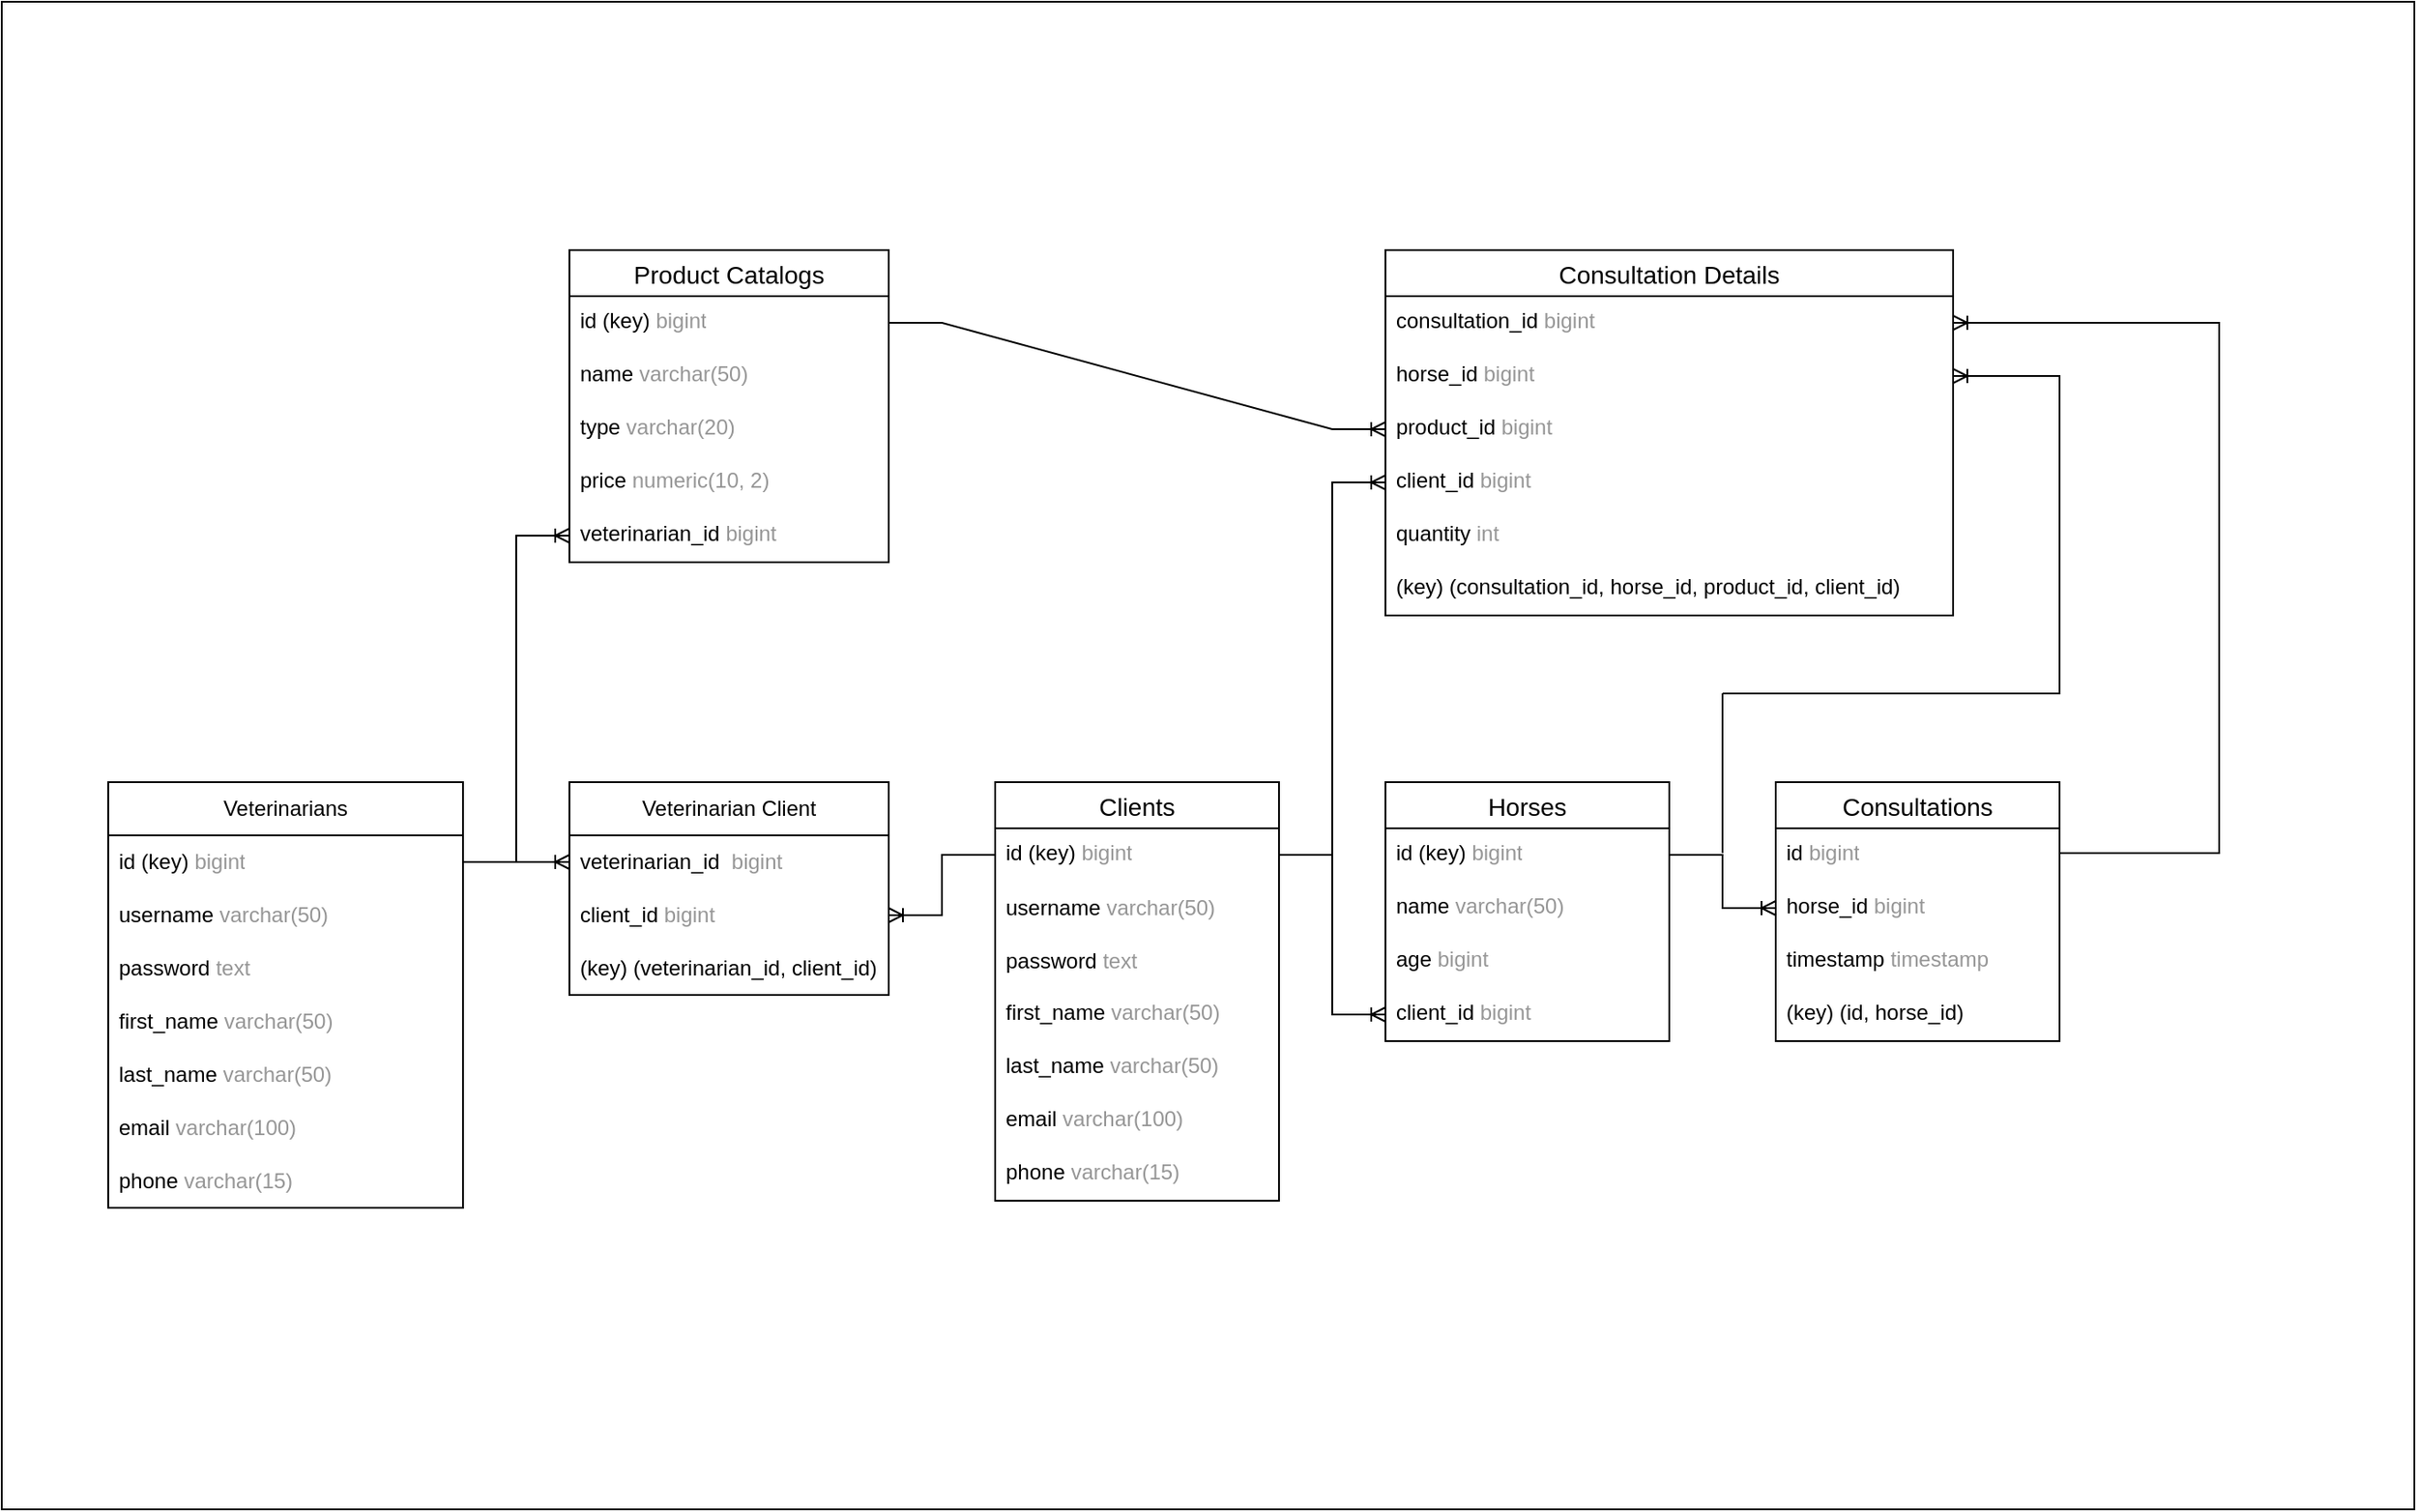 <mxfile version="26.0.16">
  <diagram name="Page-1" id="a7904f86-f2b4-8e86-fa97-74104820619b">
    <mxGraphModel dx="2057" dy="1309" grid="1" gridSize="10" guides="1" tooltips="1" connect="1" arrows="1" fold="1" page="1" pageScale="1" pageWidth="1100" pageHeight="850" background="#FFFFFF" math="0" shadow="0">
      <root>
        <mxCell id="0" />
        <mxCell id="1" parent="0" />
        <mxCell id="0PUOpv4q3WC7BL36jvcQ-1" value="" style="rounded=0;whiteSpace=wrap;html=1;" parent="1" vertex="1">
          <mxGeometry x="-1100" y="-850" width="1360" height="850" as="geometry" />
        </mxCell>
        <mxCell id="CKcXtdMAVw7ahf70taSX-3" value="Veterinarians" style="swimlane;fontStyle=0;childLayout=stackLayout;horizontal=1;startSize=30;horizontalStack=0;resizeParent=1;resizeParentMax=0;resizeLast=0;collapsible=1;marginBottom=0;whiteSpace=wrap;html=1;" parent="1" vertex="1">
          <mxGeometry x="-1040" y="-410" width="200" height="240" as="geometry" />
        </mxCell>
        <mxCell id="CKcXtdMAVw7ahf70taSX-4" value="id (key)&amp;nbsp;&lt;span style=&quot;color: rgb(150, 150, 150);&quot;&gt;bigint&lt;/span&gt;" style="text;strokeColor=none;fillColor=none;align=left;verticalAlign=middle;spacingLeft=4;spacingRight=4;overflow=hidden;points=[[0,0.5],[1,0.5]];portConstraint=eastwest;rotatable=0;whiteSpace=wrap;html=1;" parent="CKcXtdMAVw7ahf70taSX-3" vertex="1">
          <mxGeometry y="30" width="200" height="30" as="geometry" />
        </mxCell>
        <mxCell id="CKcXtdMAVw7ahf70taSX-5" value="username&amp;nbsp;&lt;span style=&quot;caret-color: rgb(150, 150, 150); color: rgb(150, 150, 150);&quot;&gt;varchar(50)&lt;/span&gt;" style="text;strokeColor=none;fillColor=none;align=left;verticalAlign=middle;spacingLeft=4;spacingRight=4;overflow=hidden;points=[[0,0.5],[1,0.5]];portConstraint=eastwest;rotatable=0;whiteSpace=wrap;html=1;" parent="CKcXtdMAVw7ahf70taSX-3" vertex="1">
          <mxGeometry y="60" width="200" height="30" as="geometry" />
        </mxCell>
        <mxCell id="CKcXtdMAVw7ahf70taSX-6" value="password&amp;nbsp;&lt;span style=&quot;caret-color: rgb(150, 150, 150); color: rgb(150, 150, 150);&quot;&gt;text&lt;/span&gt;" style="text;strokeColor=none;fillColor=none;align=left;verticalAlign=middle;spacingLeft=4;spacingRight=4;overflow=hidden;points=[[0,0.5],[1,0.5]];portConstraint=eastwest;rotatable=0;whiteSpace=wrap;html=1;" parent="CKcXtdMAVw7ahf70taSX-3" vertex="1">
          <mxGeometry y="90" width="200" height="30" as="geometry" />
        </mxCell>
        <mxCell id="CKcXtdMAVw7ahf70taSX-13" value="first_name&amp;nbsp;&lt;span style=&quot;caret-color: rgb(150, 150, 150); color: rgb(150, 150, 150);&quot;&gt;varchar(50)&lt;/span&gt;" style="text;strokeColor=none;fillColor=none;align=left;verticalAlign=middle;spacingLeft=4;spacingRight=4;overflow=hidden;points=[[0,0.5],[1,0.5]];portConstraint=eastwest;rotatable=0;whiteSpace=wrap;html=1;" parent="CKcXtdMAVw7ahf70taSX-3" vertex="1">
          <mxGeometry y="120" width="200" height="30" as="geometry" />
        </mxCell>
        <mxCell id="CKcXtdMAVw7ahf70taSX-14" value="last_name&amp;nbsp;&lt;span style=&quot;caret-color: rgb(150, 150, 150); color: rgb(150, 150, 150);&quot;&gt;varchar(50)&lt;/span&gt;" style="text;strokeColor=none;fillColor=none;align=left;verticalAlign=middle;spacingLeft=4;spacingRight=4;overflow=hidden;points=[[0,0.5],[1,0.5]];portConstraint=eastwest;rotatable=0;whiteSpace=wrap;html=1;" parent="CKcXtdMAVw7ahf70taSX-3" vertex="1">
          <mxGeometry y="150" width="200" height="30" as="geometry" />
        </mxCell>
        <mxCell id="CKcXtdMAVw7ahf70taSX-15" value="email&amp;nbsp;&lt;span style=&quot;caret-color: rgb(150, 150, 150); color: rgb(150, 150, 150);&quot;&gt;varchar(100)&lt;/span&gt;" style="text;strokeColor=none;fillColor=none;align=left;verticalAlign=middle;spacingLeft=4;spacingRight=4;overflow=hidden;points=[[0,0.5],[1,0.5]];portConstraint=eastwest;rotatable=0;whiteSpace=wrap;html=1;" parent="CKcXtdMAVw7ahf70taSX-3" vertex="1">
          <mxGeometry y="180" width="200" height="30" as="geometry" />
        </mxCell>
        <mxCell id="CKcXtdMAVw7ahf70taSX-16" value="phone&amp;nbsp;&lt;span style=&quot;caret-color: rgb(150, 150, 150); color: rgb(150, 150, 150);&quot;&gt;varchar(15)&lt;/span&gt;" style="text;strokeColor=none;fillColor=none;align=left;verticalAlign=middle;spacingLeft=4;spacingRight=4;overflow=hidden;points=[[0,0.5],[1,0.5]];portConstraint=eastwest;rotatable=0;whiteSpace=wrap;html=1;" parent="CKcXtdMAVw7ahf70taSX-3" vertex="1">
          <mxGeometry y="210" width="200" height="30" as="geometry" />
        </mxCell>
        <mxCell id="CKcXtdMAVw7ahf70taSX-17" value="Clients" style="swimlane;fontStyle=0;childLayout=stackLayout;horizontal=1;startSize=26;horizontalStack=0;resizeParent=1;resizeParentMax=0;resizeLast=0;collapsible=1;marginBottom=0;align=center;fontSize=14;" parent="1" vertex="1">
          <mxGeometry x="-540" y="-410" width="160" height="236" as="geometry" />
        </mxCell>
        <mxCell id="CKcXtdMAVw7ahf70taSX-18" value="id (key)&amp;nbsp;&lt;span style=&quot;caret-color: rgb(150, 150, 150); color: rgb(150, 150, 150);&quot;&gt;bigint&lt;/span&gt;" style="text;strokeColor=none;fillColor=none;spacingLeft=4;spacingRight=4;overflow=hidden;rotatable=0;points=[[0,0.5],[1,0.5]];portConstraint=eastwest;fontSize=12;whiteSpace=wrap;html=1;" parent="CKcXtdMAVw7ahf70taSX-17" vertex="1">
          <mxGeometry y="26" width="160" height="30" as="geometry" />
        </mxCell>
        <mxCell id="CKcXtdMAVw7ahf70taSX-120" value="username&amp;nbsp;&lt;span style=&quot;caret-color: rgb(150, 150, 150); color: rgb(150, 150, 150);&quot;&gt;varchar(50)&lt;/span&gt;" style="text;strokeColor=none;fillColor=none;align=left;verticalAlign=middle;spacingLeft=4;spacingRight=4;overflow=hidden;points=[[0,0.5],[1,0.5]];portConstraint=eastwest;rotatable=0;whiteSpace=wrap;html=1;" parent="CKcXtdMAVw7ahf70taSX-17" vertex="1">
          <mxGeometry y="56" width="160" height="30" as="geometry" />
        </mxCell>
        <mxCell id="CKcXtdMAVw7ahf70taSX-121" value="password&amp;nbsp;&lt;span style=&quot;caret-color: rgb(150, 150, 150); color: rgb(150, 150, 150);&quot;&gt;text&lt;/span&gt;" style="text;strokeColor=none;fillColor=none;align=left;verticalAlign=middle;spacingLeft=4;spacingRight=4;overflow=hidden;points=[[0,0.5],[1,0.5]];portConstraint=eastwest;rotatable=0;whiteSpace=wrap;html=1;" parent="CKcXtdMAVw7ahf70taSX-17" vertex="1">
          <mxGeometry y="86" width="160" height="30" as="geometry" />
        </mxCell>
        <mxCell id="CKcXtdMAVw7ahf70taSX-19" value="first_name&amp;nbsp;&lt;span style=&quot;caret-color: rgb(150, 150, 150); color: rgb(150, 150, 150);&quot;&gt;varchar(50)&lt;/span&gt;" style="text;strokeColor=none;fillColor=none;spacingLeft=4;spacingRight=4;overflow=hidden;rotatable=0;points=[[0,0.5],[1,0.5]];portConstraint=eastwest;fontSize=12;whiteSpace=wrap;html=1;" parent="CKcXtdMAVw7ahf70taSX-17" vertex="1">
          <mxGeometry y="116" width="160" height="30" as="geometry" />
        </mxCell>
        <mxCell id="CKcXtdMAVw7ahf70taSX-20" value="last_name&amp;nbsp;&lt;span style=&quot;caret-color: rgb(150, 150, 150); color: rgb(150, 150, 150);&quot;&gt;varchar(50)&lt;/span&gt;" style="text;strokeColor=none;fillColor=none;spacingLeft=4;spacingRight=4;overflow=hidden;rotatable=0;points=[[0,0.5],[1,0.5]];portConstraint=eastwest;fontSize=12;whiteSpace=wrap;html=1;" parent="CKcXtdMAVw7ahf70taSX-17" vertex="1">
          <mxGeometry y="146" width="160" height="30" as="geometry" />
        </mxCell>
        <mxCell id="CKcXtdMAVw7ahf70taSX-22" value="email&amp;nbsp;&lt;span style=&quot;caret-color: rgb(150, 150, 150); color: rgb(150, 150, 150);&quot;&gt;varchar(100)&lt;/span&gt;" style="text;strokeColor=none;fillColor=none;spacingLeft=4;spacingRight=4;overflow=hidden;rotatable=0;points=[[0,0.5],[1,0.5]];portConstraint=eastwest;fontSize=12;whiteSpace=wrap;html=1;" parent="CKcXtdMAVw7ahf70taSX-17" vertex="1">
          <mxGeometry y="176" width="160" height="30" as="geometry" />
        </mxCell>
        <mxCell id="CKcXtdMAVw7ahf70taSX-23" value="phone&amp;nbsp;&lt;span style=&quot;caret-color: rgb(150, 150, 150); color: rgb(150, 150, 150);&quot;&gt;varchar(15)&lt;/span&gt;" style="text;strokeColor=none;fillColor=none;spacingLeft=4;spacingRight=4;overflow=hidden;rotatable=0;points=[[0,0.5],[1,0.5]];portConstraint=eastwest;fontSize=12;whiteSpace=wrap;html=1;" parent="CKcXtdMAVw7ahf70taSX-17" vertex="1">
          <mxGeometry y="206" width="160" height="30" as="geometry" />
        </mxCell>
        <mxCell id="CKcXtdMAVw7ahf70taSX-25" value="Horses" style="swimlane;fontStyle=0;childLayout=stackLayout;horizontal=1;startSize=26;horizontalStack=0;resizeParent=1;resizeParentMax=0;resizeLast=0;collapsible=1;marginBottom=0;align=center;fontSize=14;" parent="1" vertex="1">
          <mxGeometry x="-320" y="-410" width="160" height="146" as="geometry">
            <mxRectangle x="280" y="-380" width="80" height="30" as="alternateBounds" />
          </mxGeometry>
        </mxCell>
        <mxCell id="CKcXtdMAVw7ahf70taSX-26" value="id (key)&amp;nbsp;&lt;span style=&quot;caret-color: rgb(150, 150, 150); color: rgb(150, 150, 150);&quot;&gt;bigint&lt;/span&gt;" style="text;strokeColor=none;fillColor=none;spacingLeft=4;spacingRight=4;overflow=hidden;rotatable=0;points=[[0,0.5],[1,0.5]];portConstraint=eastwest;fontSize=12;whiteSpace=wrap;html=1;" parent="CKcXtdMAVw7ahf70taSX-25" vertex="1">
          <mxGeometry y="26" width="160" height="30" as="geometry" />
        </mxCell>
        <mxCell id="CKcXtdMAVw7ahf70taSX-27" value="name&amp;nbsp;&lt;span style=&quot;caret-color: rgb(150, 150, 150); color: rgb(150, 150, 150);&quot;&gt;varchar(50)&lt;/span&gt;" style="text;strokeColor=none;fillColor=none;spacingLeft=4;spacingRight=4;overflow=hidden;rotatable=0;points=[[0,0.5],[1,0.5]];portConstraint=eastwest;fontSize=12;whiteSpace=wrap;html=1;" parent="CKcXtdMAVw7ahf70taSX-25" vertex="1">
          <mxGeometry y="56" width="160" height="30" as="geometry" />
        </mxCell>
        <mxCell id="CKcXtdMAVw7ahf70taSX-28" value="age&amp;nbsp;&lt;span style=&quot;caret-color: rgb(150, 150, 150); color: rgb(150, 150, 150);&quot;&gt;bigint&lt;/span&gt;" style="text;strokeColor=none;fillColor=none;spacingLeft=4;spacingRight=4;overflow=hidden;rotatable=0;points=[[0,0.5],[1,0.5]];portConstraint=eastwest;fontSize=12;whiteSpace=wrap;html=1;" parent="CKcXtdMAVw7ahf70taSX-25" vertex="1">
          <mxGeometry y="86" width="160" height="30" as="geometry" />
        </mxCell>
        <mxCell id="CKcXtdMAVw7ahf70taSX-29" value="client_id&amp;nbsp;&lt;span style=&quot;caret-color: rgb(150, 150, 150); color: rgb(150, 150, 150);&quot;&gt;bigint&lt;/span&gt;" style="text;strokeColor=none;fillColor=none;spacingLeft=4;spacingRight=4;overflow=hidden;rotatable=0;points=[[0,0.5],[1,0.5]];portConstraint=eastwest;fontSize=12;whiteSpace=wrap;html=1;" parent="CKcXtdMAVw7ahf70taSX-25" vertex="1">
          <mxGeometry y="116" width="160" height="30" as="geometry" />
        </mxCell>
        <mxCell id="CKcXtdMAVw7ahf70taSX-32" value="Consultations" style="swimlane;fontStyle=0;childLayout=stackLayout;horizontal=1;startSize=26;horizontalStack=0;resizeParent=1;resizeParentMax=0;resizeLast=0;collapsible=1;marginBottom=0;align=center;fontSize=14;" parent="1" vertex="1">
          <mxGeometry x="-100" y="-410" width="160" height="146" as="geometry" />
        </mxCell>
        <mxCell id="CKcXtdMAVw7ahf70taSX-33" value="id&amp;nbsp;&lt;span style=&quot;caret-color: rgb(150, 150, 150); color: rgb(150, 150, 150);&quot;&gt;bigint&lt;/span&gt;" style="text;strokeColor=none;fillColor=none;spacingLeft=4;spacingRight=4;overflow=hidden;rotatable=0;points=[[0,0.5],[1,0.5]];portConstraint=eastwest;fontSize=12;whiteSpace=wrap;html=1;" parent="CKcXtdMAVw7ahf70taSX-32" vertex="1">
          <mxGeometry y="26" width="160" height="30" as="geometry" />
        </mxCell>
        <mxCell id="CKcXtdMAVw7ahf70taSX-34" value="horse_id&amp;nbsp;&lt;span style=&quot;caret-color: rgb(150, 150, 150); color: rgb(150, 150, 150);&quot;&gt;bigint&lt;/span&gt;" style="text;strokeColor=none;fillColor=none;spacingLeft=4;spacingRight=4;overflow=hidden;rotatable=0;points=[[0,0.5],[1,0.5]];portConstraint=eastwest;fontSize=12;whiteSpace=wrap;html=1;" parent="CKcXtdMAVw7ahf70taSX-32" vertex="1">
          <mxGeometry y="56" width="160" height="30" as="geometry" />
        </mxCell>
        <mxCell id="CKcXtdMAVw7ahf70taSX-35" value="timestamp&amp;nbsp;&lt;span style=&quot;caret-color: rgb(150, 150, 150); color: rgb(150, 150, 150);&quot;&gt;timestamp&lt;/span&gt;" style="text;strokeColor=none;fillColor=none;spacingLeft=4;spacingRight=4;overflow=hidden;rotatable=0;points=[[0,0.5],[1,0.5]];portConstraint=eastwest;fontSize=12;whiteSpace=wrap;html=1;" parent="CKcXtdMAVw7ahf70taSX-32" vertex="1">
          <mxGeometry y="86" width="160" height="30" as="geometry" />
        </mxCell>
        <mxCell id="CKcXtdMAVw7ahf70taSX-36" value="(key)&amp;nbsp;(id, horse_id)" style="text;strokeColor=none;fillColor=none;spacingLeft=4;spacingRight=4;overflow=hidden;rotatable=0;points=[[0,0.5],[1,0.5]];portConstraint=eastwest;fontSize=12;whiteSpace=wrap;html=1;" parent="CKcXtdMAVw7ahf70taSX-32" vertex="1">
          <mxGeometry y="116" width="160" height="30" as="geometry" />
        </mxCell>
        <mxCell id="CKcXtdMAVw7ahf70taSX-43" value="Consultation Details" style="swimlane;fontStyle=0;childLayout=stackLayout;horizontal=1;startSize=26;horizontalStack=0;resizeParent=1;resizeParentMax=0;resizeLast=0;collapsible=1;marginBottom=0;align=center;fontSize=14;" parent="1" vertex="1">
          <mxGeometry x="-320" y="-710" width="320" height="206" as="geometry" />
        </mxCell>
        <mxCell id="CKcXtdMAVw7ahf70taSX-44" value="consultation_id&amp;nbsp;&lt;span style=&quot;caret-color: rgb(150, 150, 150); color: rgb(150, 150, 150);&quot;&gt;bigint&lt;/span&gt;" style="text;strokeColor=none;fillColor=none;spacingLeft=4;spacingRight=4;overflow=hidden;rotatable=0;points=[[0,0.5],[1,0.5]];portConstraint=eastwest;fontSize=12;whiteSpace=wrap;html=1;" parent="CKcXtdMAVw7ahf70taSX-43" vertex="1">
          <mxGeometry y="26" width="320" height="30" as="geometry" />
        </mxCell>
        <mxCell id="CKcXtdMAVw7ahf70taSX-45" value="horse_id&amp;nbsp;&lt;span style=&quot;caret-color: rgb(150, 150, 150); color: rgb(150, 150, 150);&quot;&gt;bigint&lt;/span&gt;" style="text;strokeColor=none;fillColor=none;spacingLeft=4;spacingRight=4;overflow=hidden;rotatable=0;points=[[0,0.5],[1,0.5]];portConstraint=eastwest;fontSize=12;whiteSpace=wrap;html=1;" parent="CKcXtdMAVw7ahf70taSX-43" vertex="1">
          <mxGeometry y="56" width="320" height="30" as="geometry" />
        </mxCell>
        <mxCell id="CKcXtdMAVw7ahf70taSX-49" value="product_id&amp;nbsp;&lt;span style=&quot;caret-color: rgb(150, 150, 150); color: rgb(150, 150, 150);&quot;&gt;bigint&lt;/span&gt;" style="text;strokeColor=none;fillColor=none;spacingLeft=4;spacingRight=4;overflow=hidden;rotatable=0;points=[[0,0.5],[1,0.5]];portConstraint=eastwest;fontSize=12;whiteSpace=wrap;html=1;" parent="CKcXtdMAVw7ahf70taSX-43" vertex="1">
          <mxGeometry y="86" width="320" height="30" as="geometry" />
        </mxCell>
        <mxCell id="CKcXtdMAVw7ahf70taSX-50" value="client_id&amp;nbsp;&lt;span style=&quot;caret-color: rgb(150, 150, 150); color: rgb(150, 150, 150);&quot;&gt;bigint&lt;/span&gt;" style="text;strokeColor=none;fillColor=none;spacingLeft=4;spacingRight=4;overflow=hidden;rotatable=0;points=[[0,0.5],[1,0.5]];portConstraint=eastwest;fontSize=12;whiteSpace=wrap;html=1;" parent="CKcXtdMAVw7ahf70taSX-43" vertex="1">
          <mxGeometry y="116" width="320" height="30" as="geometry" />
        </mxCell>
        <mxCell id="CKcXtdMAVw7ahf70taSX-52" value="quantity&amp;nbsp;&lt;span style=&quot;caret-color: rgb(150, 150, 150); color: rgb(150, 150, 150);&quot;&gt;int&lt;/span&gt;" style="text;strokeColor=none;fillColor=none;spacingLeft=4;spacingRight=4;overflow=hidden;rotatable=0;points=[[0,0.5],[1,0.5]];portConstraint=eastwest;fontSize=12;whiteSpace=wrap;html=1;" parent="CKcXtdMAVw7ahf70taSX-43" vertex="1">
          <mxGeometry y="146" width="320" height="30" as="geometry" />
        </mxCell>
        <mxCell id="CKcXtdMAVw7ahf70taSX-47" value="(key)&amp;nbsp;(consultation_id, horse_id, product_id, client_id)" style="text;strokeColor=none;fillColor=none;spacingLeft=4;spacingRight=4;overflow=hidden;rotatable=0;points=[[0,0.5],[1,0.5]];portConstraint=eastwest;fontSize=12;whiteSpace=wrap;html=1;" parent="CKcXtdMAVw7ahf70taSX-43" vertex="1">
          <mxGeometry y="176" width="320" height="30" as="geometry" />
        </mxCell>
        <mxCell id="CKcXtdMAVw7ahf70taSX-53" value="Product Catalogs" style="swimlane;fontStyle=0;childLayout=stackLayout;horizontal=1;startSize=26;horizontalStack=0;resizeParent=1;resizeParentMax=0;resizeLast=0;collapsible=1;marginBottom=0;align=center;fontSize=14;" parent="1" vertex="1">
          <mxGeometry x="-780" y="-710" width="180" height="176" as="geometry" />
        </mxCell>
        <mxCell id="CKcXtdMAVw7ahf70taSX-54" value="id (key)&amp;nbsp;&lt;span style=&quot;caret-color: rgb(150, 150, 150); color: rgb(150, 150, 150);&quot;&gt;bigint&lt;/span&gt;" style="text;strokeColor=none;fillColor=none;spacingLeft=4;spacingRight=4;overflow=hidden;rotatable=0;points=[[0,0.5],[1,0.5]];portConstraint=eastwest;fontSize=12;whiteSpace=wrap;html=1;" parent="CKcXtdMAVw7ahf70taSX-53" vertex="1">
          <mxGeometry y="26" width="180" height="30" as="geometry" />
        </mxCell>
        <mxCell id="CKcXtdMAVw7ahf70taSX-55" value="name&amp;nbsp;&lt;span style=&quot;caret-color: rgb(150, 150, 150); color: rgb(150, 150, 150);&quot;&gt;varchar(50)&lt;/span&gt;" style="text;strokeColor=none;fillColor=none;spacingLeft=4;spacingRight=4;overflow=hidden;rotatable=0;points=[[0,0.5],[1,0.5]];portConstraint=eastwest;fontSize=12;whiteSpace=wrap;html=1;" parent="CKcXtdMAVw7ahf70taSX-53" vertex="1">
          <mxGeometry y="56" width="180" height="30" as="geometry" />
        </mxCell>
        <mxCell id="CKcXtdMAVw7ahf70taSX-56" value="type&amp;nbsp;&lt;span style=&quot;caret-color: rgb(150, 150, 150); color: rgb(150, 150, 150);&quot;&gt;varchar(20)&lt;/span&gt;" style="text;strokeColor=none;fillColor=none;spacingLeft=4;spacingRight=4;overflow=hidden;rotatable=0;points=[[0,0.5],[1,0.5]];portConstraint=eastwest;fontSize=12;whiteSpace=wrap;html=1;" parent="CKcXtdMAVw7ahf70taSX-53" vertex="1">
          <mxGeometry y="86" width="180" height="30" as="geometry" />
        </mxCell>
        <mxCell id="CKcXtdMAVw7ahf70taSX-57" value="price&amp;nbsp;&lt;span style=&quot;caret-color: rgb(150, 150, 150); color: rgb(150, 150, 150);&quot;&gt;numeric(10, 2)&lt;/span&gt;" style="text;strokeColor=none;fillColor=none;spacingLeft=4;spacingRight=4;overflow=hidden;rotatable=0;points=[[0,0.5],[1,0.5]];portConstraint=eastwest;fontSize=12;whiteSpace=wrap;html=1;" parent="CKcXtdMAVw7ahf70taSX-53" vertex="1">
          <mxGeometry y="116" width="180" height="30" as="geometry" />
        </mxCell>
        <mxCell id="CKcXtdMAVw7ahf70taSX-58" value="veterinarian_id&amp;nbsp;&lt;span style=&quot;caret-color: rgb(150, 150, 150); color: rgb(150, 150, 150);&quot;&gt;bigint&lt;/span&gt;" style="text;strokeColor=none;fillColor=none;spacingLeft=4;spacingRight=4;overflow=hidden;rotatable=0;points=[[0,0.5],[1,0.5]];portConstraint=eastwest;fontSize=12;whiteSpace=wrap;html=1;" parent="CKcXtdMAVw7ahf70taSX-53" vertex="1">
          <mxGeometry y="146" width="180" height="30" as="geometry" />
        </mxCell>
        <mxCell id="CKcXtdMAVw7ahf70taSX-71" value="" style="edgeStyle=entityRelationEdgeStyle;fontSize=12;html=1;endArrow=ERoneToMany;rounded=0;exitX=1;exitY=0.5;exitDx=0;exitDy=0;entryX=0;entryY=0.5;entryDx=0;entryDy=0;" parent="1" source="CKcXtdMAVw7ahf70taSX-18" target="CKcXtdMAVw7ahf70taSX-29" edge="1">
          <mxGeometry width="100" height="100" relative="1" as="geometry">
            <mxPoint x="-250" y="-200" as="sourcePoint" />
            <mxPoint x="-150" y="-300" as="targetPoint" />
          </mxGeometry>
        </mxCell>
        <mxCell id="CKcXtdMAVw7ahf70taSX-72" value="" style="edgeStyle=entityRelationEdgeStyle;fontSize=12;html=1;endArrow=ERoneToMany;rounded=0;exitX=1;exitY=0.5;exitDx=0;exitDy=0;entryX=0;entryY=0.5;entryDx=0;entryDy=0;" parent="1" source="CKcXtdMAVw7ahf70taSX-26" target="CKcXtdMAVw7ahf70taSX-34" edge="1">
          <mxGeometry width="100" height="100" relative="1" as="geometry">
            <mxPoint x="40" y="-60" as="sourcePoint" />
            <mxPoint x="140" y="-160" as="targetPoint" />
          </mxGeometry>
        </mxCell>
        <mxCell id="CKcXtdMAVw7ahf70taSX-81" value="" style="edgeStyle=entityRelationEdgeStyle;fontSize=12;html=1;endArrow=ERoneToMany;rounded=0;exitX=1;exitY=0.5;exitDx=0;exitDy=0;entryX=0;entryY=0.5;entryDx=0;entryDy=0;" parent="1" source="CKcXtdMAVw7ahf70taSX-18" target="CKcXtdMAVw7ahf70taSX-50" edge="1">
          <mxGeometry width="100" height="100" relative="1" as="geometry">
            <mxPoint x="120" y="10" as="sourcePoint" />
            <mxPoint x="220" y="-90" as="targetPoint" />
          </mxGeometry>
        </mxCell>
        <mxCell id="CKcXtdMAVw7ahf70taSX-84" value="" style="edgeStyle=entityRelationEdgeStyle;fontSize=12;html=1;endArrow=ERoneToMany;rounded=0;entryX=1;entryY=0.5;entryDx=0;entryDy=0;" parent="1" target="CKcXtdMAVw7ahf70taSX-45" edge="1">
          <mxGeometry width="100" height="100" relative="1" as="geometry">
            <mxPoint x="30" y="-460" as="sourcePoint" />
            <mxPoint x="200" y="-370" as="targetPoint" />
          </mxGeometry>
        </mxCell>
        <mxCell id="CKcXtdMAVw7ahf70taSX-85" value="" style="endArrow=none;html=1;rounded=0;" parent="1" edge="1">
          <mxGeometry width="50" height="50" relative="1" as="geometry">
            <mxPoint x="-130" y="-460" as="sourcePoint" />
            <mxPoint x="30" y="-460" as="targetPoint" />
          </mxGeometry>
        </mxCell>
        <mxCell id="CKcXtdMAVw7ahf70taSX-87" value="" style="endArrow=none;html=1;rounded=0;" parent="1" edge="1">
          <mxGeometry width="50" height="50" relative="1" as="geometry">
            <mxPoint x="-130" y="-370" as="sourcePoint" />
            <mxPoint x="-130" y="-460" as="targetPoint" />
          </mxGeometry>
        </mxCell>
        <mxCell id="CKcXtdMAVw7ahf70taSX-88" value="" style="edgeStyle=entityRelationEdgeStyle;fontSize=12;html=1;endArrow=ERoneToMany;rounded=0;entryX=1;entryY=0.5;entryDx=0;entryDy=0;" parent="1" target="CKcXtdMAVw7ahf70taSX-44" edge="1">
          <mxGeometry width="100" height="100" relative="1" as="geometry">
            <mxPoint x="120" y="-370" as="sourcePoint" />
            <mxPoint x="200" y="-370" as="targetPoint" />
            <Array as="points">
              <mxPoint x="140" y="-520" />
              <mxPoint x="70" y="-510" />
            </Array>
          </mxGeometry>
        </mxCell>
        <mxCell id="CKcXtdMAVw7ahf70taSX-89" value="" style="endArrow=none;html=1;rounded=0;exitX=1;exitY=0.5;exitDx=0;exitDy=0;" parent="1" edge="1">
          <mxGeometry width="50" height="50" relative="1" as="geometry">
            <mxPoint x="60" y="-370" as="sourcePoint" />
            <mxPoint x="120" y="-370" as="targetPoint" />
          </mxGeometry>
        </mxCell>
        <mxCell id="CKcXtdMAVw7ahf70taSX-122" value="Veterinarian Client" style="swimlane;fontStyle=0;childLayout=stackLayout;horizontal=1;startSize=30;horizontalStack=0;resizeParent=1;resizeParentMax=0;resizeLast=0;collapsible=1;marginBottom=0;whiteSpace=wrap;html=1;" parent="1" vertex="1">
          <mxGeometry x="-780" y="-410" width="180" height="120" as="geometry" />
        </mxCell>
        <mxCell id="CKcXtdMAVw7ahf70taSX-123" value="veterinarian_id &amp;nbsp;&lt;span style=&quot;color: rgb(150, 150, 150);&quot;&gt;bigint&lt;/span&gt;" style="text;strokeColor=none;fillColor=none;align=left;verticalAlign=middle;spacingLeft=4;spacingRight=4;overflow=hidden;points=[[0,0.5],[1,0.5]];portConstraint=eastwest;rotatable=0;whiteSpace=wrap;html=1;" parent="CKcXtdMAVw7ahf70taSX-122" vertex="1">
          <mxGeometry y="30" width="180" height="30" as="geometry" />
        </mxCell>
        <mxCell id="CKcXtdMAVw7ahf70taSX-124" value="client_id &lt;font color=&quot;#969696&quot;&gt;&lt;span style=&quot;caret-color: rgb(150, 150, 150);&quot;&gt;bigint&lt;/span&gt;&lt;/font&gt;" style="text;strokeColor=none;fillColor=none;align=left;verticalAlign=middle;spacingLeft=4;spacingRight=4;overflow=hidden;points=[[0,0.5],[1,0.5]];portConstraint=eastwest;rotatable=0;whiteSpace=wrap;html=1;" parent="CKcXtdMAVw7ahf70taSX-122" vertex="1">
          <mxGeometry y="60" width="180" height="30" as="geometry" />
        </mxCell>
        <mxCell id="CKcXtdMAVw7ahf70taSX-127" value="(key)&amp;nbsp;(veterinarian_id, client_id)" style="text;strokeColor=none;fillColor=none;align=left;verticalAlign=middle;spacingLeft=4;spacingRight=4;overflow=hidden;points=[[0,0.5],[1,0.5]];portConstraint=eastwest;rotatable=0;whiteSpace=wrap;html=1;" parent="CKcXtdMAVw7ahf70taSX-122" vertex="1">
          <mxGeometry y="90" width="180" height="30" as="geometry" />
        </mxCell>
        <mxCell id="CKcXtdMAVw7ahf70taSX-128" value="" style="edgeStyle=entityRelationEdgeStyle;fontSize=12;html=1;endArrow=ERoneToMany;rounded=0;exitX=1;exitY=0.5;exitDx=0;exitDy=0;entryX=0;entryY=0.5;entryDx=0;entryDy=0;" parent="1" source="CKcXtdMAVw7ahf70taSX-4" target="CKcXtdMAVw7ahf70taSX-123" edge="1">
          <mxGeometry width="100" height="100" relative="1" as="geometry">
            <mxPoint x="-740" y="-90" as="sourcePoint" />
            <mxPoint x="-640" y="-190" as="targetPoint" />
          </mxGeometry>
        </mxCell>
        <mxCell id="CKcXtdMAVw7ahf70taSX-130" value="" style="edgeStyle=entityRelationEdgeStyle;fontSize=12;html=1;endArrow=ERoneToMany;rounded=0;exitX=0;exitY=0.5;exitDx=0;exitDy=0;entryX=1;entryY=0.5;entryDx=0;entryDy=0;" parent="1" source="CKcXtdMAVw7ahf70taSX-18" target="CKcXtdMAVw7ahf70taSX-124" edge="1">
          <mxGeometry width="100" height="100" relative="1" as="geometry">
            <mxPoint x="-730" y="-90" as="sourcePoint" />
            <mxPoint x="-630" y="-190" as="targetPoint" />
            <Array as="points">
              <mxPoint x="-570" y="-340" />
              <mxPoint x="-560" y="-360" />
            </Array>
          </mxGeometry>
        </mxCell>
        <mxCell id="CKcXtdMAVw7ahf70taSX-135" value="" style="edgeStyle=entityRelationEdgeStyle;fontSize=12;html=1;endArrow=ERoneToMany;rounded=0;exitX=1;exitY=0.5;exitDx=0;exitDy=0;entryX=0;entryY=0.5;entryDx=0;entryDy=0;" parent="1" source="CKcXtdMAVw7ahf70taSX-4" target="CKcXtdMAVw7ahf70taSX-58" edge="1">
          <mxGeometry width="100" height="100" relative="1" as="geometry">
            <mxPoint x="-520" y="-350" as="sourcePoint" />
            <mxPoint x="-420" y="-450" as="targetPoint" />
          </mxGeometry>
        </mxCell>
        <mxCell id="CKcXtdMAVw7ahf70taSX-136" value="" style="edgeStyle=entityRelationEdgeStyle;fontSize=12;html=1;endArrow=ERoneToMany;rounded=0;exitX=1;exitY=0.5;exitDx=0;exitDy=0;entryX=0;entryY=0.5;entryDx=0;entryDy=0;" parent="1" source="CKcXtdMAVw7ahf70taSX-54" target="CKcXtdMAVw7ahf70taSX-49" edge="1">
          <mxGeometry width="100" height="100" relative="1" as="geometry">
            <mxPoint x="-490" y="-625" as="sourcePoint" />
            <mxPoint x="-390" y="-725" as="targetPoint" />
          </mxGeometry>
        </mxCell>
      </root>
    </mxGraphModel>
  </diagram>
</mxfile>
